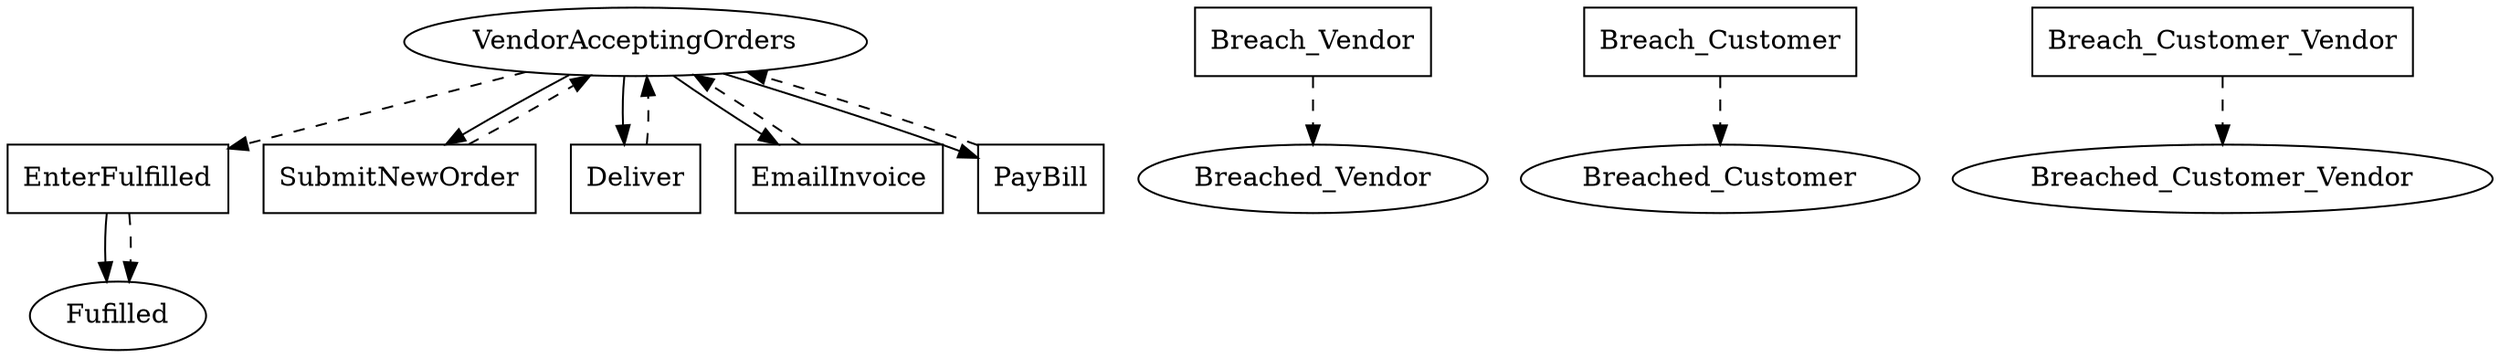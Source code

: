 // THIS IS A GENERATED FILE. DO NOT EDIT.

digraph Master_Sales_Agreement {    
    Fulfilled[label=Fufilled];
    VendorAcceptingOrders[label=VendorAcceptingOrders];
	Breached_Vendor[label=Breached_Vendor];
	Breached_Customer[label=Breached_Customer];
	Breached_Customer_Vendor[label=Breached_Customer_Vendor]
    
    EnterFulfilled[label=EnterFufilled,shape=box]; 
    SubmitNewOrder[label=SubmitNewOrder,shape=box];
	Deliver[label=Deliver,shape=box];
	EmailInvoice[label=EmailInvoice,shape=box];
	PayBill[label=PayBill,shape=box];
	EnterFulfilled[label=EnterFulfilled,shape=box];
	Breach_Vendor[label=Breach_Vendor,shape=box];
	Breach_Customer[label=Breach_Customer,shape=box];
	Breach_Customer_Vendor[label=Breach_Customer_Vendor,shape=box]    
    
    EnterFulfilled -> Fulfilled;
    
    VendorAcceptingOrders -> SubmitNewOrder;
	VendorAcceptingOrders -> EnterFulfilled [style=dashed];
	VendorAcceptingOrders -> Deliver;
	VendorAcceptingOrders -> EmailInvoice;
	VendorAcceptingOrders -> PayBill
    
    SubmitNewOrder -> VendorAcceptingOrders [style=dashed];
	Deliver -> VendorAcceptingOrders [style=dashed];
	EmailInvoice -> VendorAcceptingOrders [style=dashed];
	PayBill -> VendorAcceptingOrders [style=dashed];
	EnterFulfilled -> Fulfilled [style=dashed];
	Breach_Vendor -> Breached_Vendor [style=dashed];
	Breach_Customer -> Breached_Customer [style=dashed];
	Breach_Customer_Vendor -> Breached_Customer_Vendor [style=dashed];
	     
    
       
}